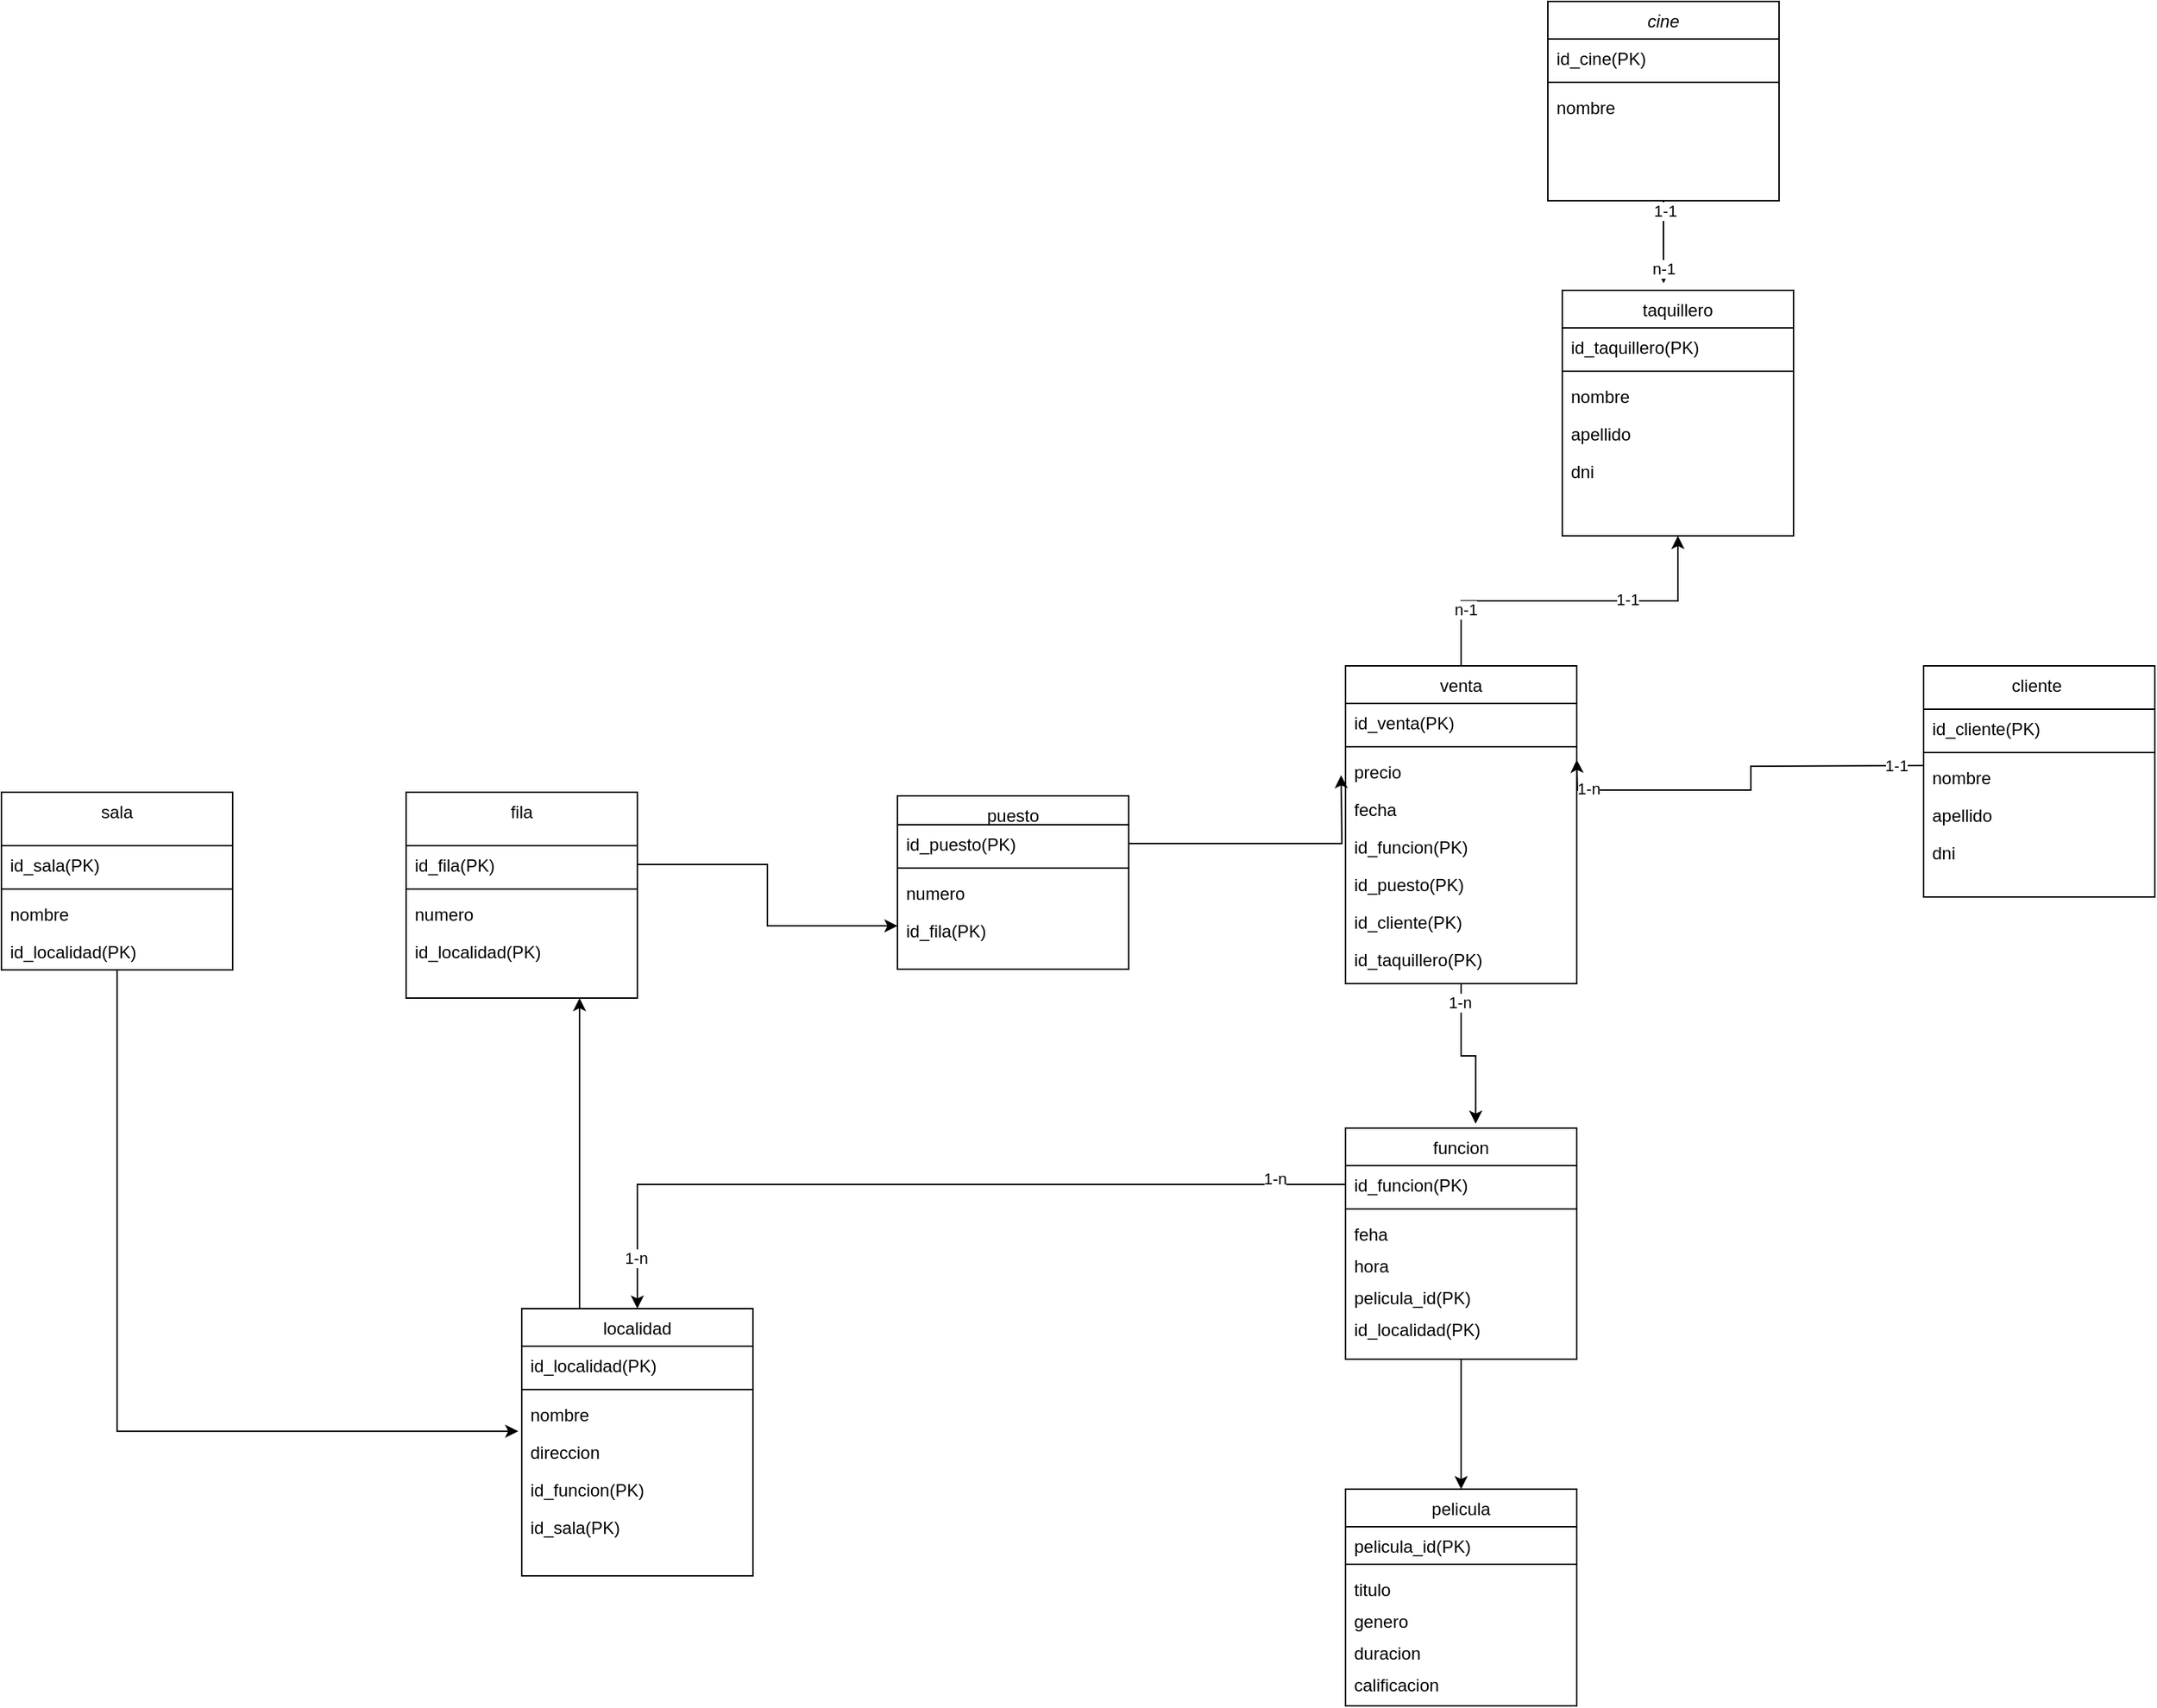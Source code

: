 <mxfile version="24.6.4" type="google">
  <diagram id="C5RBs43oDa-KdzZeNtuy" name="Page-1">
    <mxGraphModel dx="1707" dy="1641" grid="1" gridSize="10" guides="1" tooltips="1" connect="1" arrows="1" fold="1" page="1" pageScale="1" pageWidth="827" pageHeight="1169" math="0" shadow="0">
      <root>
        <mxCell id="WIyWlLk6GJQsqaUBKTNV-0" />
        <mxCell id="WIyWlLk6GJQsqaUBKTNV-1" parent="WIyWlLk6GJQsqaUBKTNV-0" />
        <mxCell id="zkfFHV4jXpPFQw0GAbJ--0" value="cine" style="swimlane;fontStyle=2;align=center;verticalAlign=top;childLayout=stackLayout;horizontal=1;startSize=26;horizontalStack=0;resizeParent=1;resizeLast=0;collapsible=1;marginBottom=0;rounded=0;shadow=0;strokeWidth=1;" parent="WIyWlLk6GJQsqaUBKTNV-1" vertex="1">
          <mxGeometry x="470" y="-380" width="160" height="138" as="geometry">
            <mxRectangle x="230" y="140" width="160" height="26" as="alternateBounds" />
          </mxGeometry>
        </mxCell>
        <mxCell id="zkfFHV4jXpPFQw0GAbJ--1" value="id_cine(PK)" style="text;align=left;verticalAlign=top;spacingLeft=4;spacingRight=4;overflow=hidden;rotatable=0;points=[[0,0.5],[1,0.5]];portConstraint=eastwest;" parent="zkfFHV4jXpPFQw0GAbJ--0" vertex="1">
          <mxGeometry y="26" width="160" height="26" as="geometry" />
        </mxCell>
        <mxCell id="zkfFHV4jXpPFQw0GAbJ--4" value="" style="line;html=1;strokeWidth=1;align=left;verticalAlign=middle;spacingTop=-1;spacingLeft=3;spacingRight=3;rotatable=0;labelPosition=right;points=[];portConstraint=eastwest;" parent="zkfFHV4jXpPFQw0GAbJ--0" vertex="1">
          <mxGeometry y="52" width="160" height="8" as="geometry" />
        </mxCell>
        <mxCell id="VIHVXEtwNjFYI1nAP5iI-50" value="nombre" style="text;align=left;verticalAlign=top;spacingLeft=4;spacingRight=4;overflow=hidden;rotatable=0;points=[[0,0.5],[1,0.5]];portConstraint=eastwest;" parent="zkfFHV4jXpPFQw0GAbJ--0" vertex="1">
          <mxGeometry y="60" width="160" height="26" as="geometry" />
        </mxCell>
        <mxCell id="zkfFHV4jXpPFQw0GAbJ--6" value="taquillero" style="swimlane;fontStyle=0;align=center;verticalAlign=top;childLayout=stackLayout;horizontal=1;startSize=26;horizontalStack=0;resizeParent=1;resizeLast=0;collapsible=1;marginBottom=0;rounded=0;shadow=0;strokeWidth=1;" parent="WIyWlLk6GJQsqaUBKTNV-1" vertex="1">
          <mxGeometry x="480" y="-180" width="160" height="170" as="geometry">
            <mxRectangle x="130" y="380" width="160" height="26" as="alternateBounds" />
          </mxGeometry>
        </mxCell>
        <mxCell id="zkfFHV4jXpPFQw0GAbJ--7" value="id_taquillero(PK)" style="text;align=left;verticalAlign=top;spacingLeft=4;spacingRight=4;overflow=hidden;rotatable=0;points=[[0,0.5],[1,0.5]];portConstraint=eastwest;" parent="zkfFHV4jXpPFQw0GAbJ--6" vertex="1">
          <mxGeometry y="26" width="160" height="26" as="geometry" />
        </mxCell>
        <mxCell id="zkfFHV4jXpPFQw0GAbJ--9" value="" style="line;html=1;strokeWidth=1;align=left;verticalAlign=middle;spacingTop=-1;spacingLeft=3;spacingRight=3;rotatable=0;labelPosition=right;points=[];portConstraint=eastwest;" parent="zkfFHV4jXpPFQw0GAbJ--6" vertex="1">
          <mxGeometry y="52" width="160" height="8" as="geometry" />
        </mxCell>
        <mxCell id="VIHVXEtwNjFYI1nAP5iI-37" value="nombre" style="text;align=left;verticalAlign=top;spacingLeft=4;spacingRight=4;overflow=hidden;rotatable=0;points=[[0,0.5],[1,0.5]];portConstraint=eastwest;" parent="zkfFHV4jXpPFQw0GAbJ--6" vertex="1">
          <mxGeometry y="60" width="160" height="26" as="geometry" />
        </mxCell>
        <mxCell id="VIHVXEtwNjFYI1nAP5iI-38" value="apellido" style="text;align=left;verticalAlign=top;spacingLeft=4;spacingRight=4;overflow=hidden;rotatable=0;points=[[0,0.5],[1,0.5]];portConstraint=eastwest;" parent="zkfFHV4jXpPFQw0GAbJ--6" vertex="1">
          <mxGeometry y="86" width="160" height="26" as="geometry" />
        </mxCell>
        <mxCell id="VIHVXEtwNjFYI1nAP5iI-39" value="dni" style="text;align=left;verticalAlign=top;spacingLeft=4;spacingRight=4;overflow=hidden;rotatable=0;points=[[0,0.5],[1,0.5]];portConstraint=eastwest;" parent="zkfFHV4jXpPFQw0GAbJ--6" vertex="1">
          <mxGeometry y="112" width="160" height="26" as="geometry" />
        </mxCell>
        <mxCell id="VIHVXEtwNjFYI1nAP5iI-70" style="edgeStyle=orthogonalEdgeStyle;rounded=0;orthogonalLoop=1;jettySize=auto;html=1;exitX=0.25;exitY=0;exitDx=0;exitDy=0;entryX=0.75;entryY=1;entryDx=0;entryDy=0;" parent="WIyWlLk6GJQsqaUBKTNV-1" source="zkfFHV4jXpPFQw0GAbJ--13" target="VIHVXEtwNjFYI1nAP5iI-24" edge="1">
          <mxGeometry relative="1" as="geometry" />
        </mxCell>
        <mxCell id="zkfFHV4jXpPFQw0GAbJ--13" value="localidad" style="swimlane;fontStyle=0;align=center;verticalAlign=top;childLayout=stackLayout;horizontal=1;startSize=26;horizontalStack=0;resizeParent=1;resizeLast=0;collapsible=1;marginBottom=0;rounded=0;shadow=0;strokeWidth=1;" parent="WIyWlLk6GJQsqaUBKTNV-1" vertex="1">
          <mxGeometry x="-240" y="525" width="160" height="185" as="geometry">
            <mxRectangle x="340" y="380" width="170" height="26" as="alternateBounds" />
          </mxGeometry>
        </mxCell>
        <mxCell id="zkfFHV4jXpPFQw0GAbJ--14" value="id_localidad(PK)" style="text;align=left;verticalAlign=top;spacingLeft=4;spacingRight=4;overflow=hidden;rotatable=0;points=[[0,0.5],[1,0.5]];portConstraint=eastwest;" parent="zkfFHV4jXpPFQw0GAbJ--13" vertex="1">
          <mxGeometry y="26" width="160" height="26" as="geometry" />
        </mxCell>
        <mxCell id="zkfFHV4jXpPFQw0GAbJ--15" value="" style="line;html=1;strokeWidth=1;align=left;verticalAlign=middle;spacingTop=-1;spacingLeft=3;spacingRight=3;rotatable=0;labelPosition=right;points=[];portConstraint=eastwest;" parent="zkfFHV4jXpPFQw0GAbJ--13" vertex="1">
          <mxGeometry y="52" width="160" height="8" as="geometry" />
        </mxCell>
        <mxCell id="VIHVXEtwNjFYI1nAP5iI-60" value="nombre" style="text;align=left;verticalAlign=top;spacingLeft=4;spacingRight=4;overflow=hidden;rotatable=0;points=[[0,0.5],[1,0.5]];portConstraint=eastwest;" parent="zkfFHV4jXpPFQw0GAbJ--13" vertex="1">
          <mxGeometry y="60" width="160" height="26" as="geometry" />
        </mxCell>
        <mxCell id="VIHVXEtwNjFYI1nAP5iI-61" value="direccion" style="text;align=left;verticalAlign=top;spacingLeft=4;spacingRight=4;overflow=hidden;rotatable=0;points=[[0,0.5],[1,0.5]];portConstraint=eastwest;" parent="zkfFHV4jXpPFQw0GAbJ--13" vertex="1">
          <mxGeometry y="86" width="160" height="26" as="geometry" />
        </mxCell>
        <mxCell id="VIHVXEtwNjFYI1nAP5iI-79" value="id_funcion(PK)" style="text;align=left;verticalAlign=top;spacingLeft=4;spacingRight=4;overflow=hidden;rotatable=0;points=[[0,0.5],[1,0.5]];portConstraint=eastwest;rounded=0;shadow=0;html=0;" parent="zkfFHV4jXpPFQw0GAbJ--13" vertex="1">
          <mxGeometry y="112" width="160" height="26" as="geometry" />
        </mxCell>
        <mxCell id="VIHVXEtwNjFYI1nAP5iI-81" value="id_sala(PK)" style="text;align=left;verticalAlign=top;spacingLeft=4;spacingRight=4;overflow=hidden;rotatable=0;points=[[0,0.5],[1,0.5]];portConstraint=eastwest;" parent="zkfFHV4jXpPFQw0GAbJ--13" vertex="1">
          <mxGeometry y="138" width="160" height="26" as="geometry" />
        </mxCell>
        <mxCell id="VIHVXEtwNjFYI1nAP5iI-17" style="edgeStyle=orthogonalEdgeStyle;rounded=0;orthogonalLoop=1;jettySize=auto;html=1;exitX=0.5;exitY=1;exitDx=0;exitDy=0;entryX=0.5;entryY=0;entryDx=0;entryDy=0;" parent="WIyWlLk6GJQsqaUBKTNV-1" source="zkfFHV4jXpPFQw0GAbJ--17" target="VIHVXEtwNjFYI1nAP5iI-14" edge="1">
          <mxGeometry relative="1" as="geometry" />
        </mxCell>
        <mxCell id="zkfFHV4jXpPFQw0GAbJ--17" value="funcion" style="swimlane;fontStyle=0;align=center;verticalAlign=top;childLayout=stackLayout;horizontal=1;startSize=26;horizontalStack=0;resizeParent=1;resizeLast=0;collapsible=1;marginBottom=0;rounded=0;shadow=0;strokeWidth=1;" parent="WIyWlLk6GJQsqaUBKTNV-1" vertex="1">
          <mxGeometry x="330" y="400" width="160" height="160" as="geometry">
            <mxRectangle x="550" y="140" width="160" height="26" as="alternateBounds" />
          </mxGeometry>
        </mxCell>
        <mxCell id="zkfFHV4jXpPFQw0GAbJ--21" value="id_funcion(PK)" style="text;align=left;verticalAlign=top;spacingLeft=4;spacingRight=4;overflow=hidden;rotatable=0;points=[[0,0.5],[1,0.5]];portConstraint=eastwest;rounded=0;shadow=0;html=0;" parent="zkfFHV4jXpPFQw0GAbJ--17" vertex="1">
          <mxGeometry y="26" width="160" height="26" as="geometry" />
        </mxCell>
        <mxCell id="zkfFHV4jXpPFQw0GAbJ--23" value="" style="line;html=1;strokeWidth=1;align=left;verticalAlign=middle;spacingTop=-1;spacingLeft=3;spacingRight=3;rotatable=0;labelPosition=right;points=[];portConstraint=eastwest;" parent="zkfFHV4jXpPFQw0GAbJ--17" vertex="1">
          <mxGeometry y="52" width="160" height="8" as="geometry" />
        </mxCell>
        <mxCell id="VIHVXEtwNjFYI1nAP5iI-47" value="feha" style="text;align=left;verticalAlign=top;spacingLeft=4;spacingRight=4;overflow=hidden;rotatable=0;points=[[0,0.5],[1,0.5]];portConstraint=eastwest;" parent="zkfFHV4jXpPFQw0GAbJ--17" vertex="1">
          <mxGeometry y="60" width="160" height="22" as="geometry" />
        </mxCell>
        <mxCell id="VIHVXEtwNjFYI1nAP5iI-48" value="hora" style="text;align=left;verticalAlign=top;spacingLeft=4;spacingRight=4;overflow=hidden;rotatable=0;points=[[0,0.5],[1,0.5]];portConstraint=eastwest;" parent="zkfFHV4jXpPFQw0GAbJ--17" vertex="1">
          <mxGeometry y="82" width="160" height="22" as="geometry" />
        </mxCell>
        <mxCell id="VIHVXEtwNjFYI1nAP5iI-73" value="pelicula_id(PK)" style="text;align=left;verticalAlign=top;spacingLeft=4;spacingRight=4;overflow=hidden;rotatable=0;points=[[0,0.5],[1,0.5]];portConstraint=eastwest;" parent="zkfFHV4jXpPFQw0GAbJ--17" vertex="1">
          <mxGeometry y="104" width="160" height="22" as="geometry" />
        </mxCell>
        <mxCell id="VIHVXEtwNjFYI1nAP5iI-74" value="id_localidad(PK)" style="text;align=left;verticalAlign=top;spacingLeft=4;spacingRight=4;overflow=hidden;rotatable=0;points=[[0,0.5],[1,0.5]];portConstraint=eastwest;" parent="zkfFHV4jXpPFQw0GAbJ--17" vertex="1">
          <mxGeometry y="126" width="160" height="26" as="geometry" />
        </mxCell>
        <mxCell id="LTdnoOhaeDKnCS1bdBpg-0" value="cliente " style="swimlane;fontStyle=0;align=center;verticalAlign=top;childLayout=stackLayout;horizontal=1;startSize=30;horizontalStack=0;resizeParent=1;resizeLast=0;collapsible=1;marginBottom=0;rounded=0;shadow=0;strokeWidth=1;" parent="WIyWlLk6GJQsqaUBKTNV-1" vertex="1">
          <mxGeometry x="730" y="80" width="160" height="160" as="geometry">
            <mxRectangle x="550" y="140" width="160" height="26" as="alternateBounds" />
          </mxGeometry>
        </mxCell>
        <mxCell id="LTdnoOhaeDKnCS1bdBpg-1" value="id_cliente(PK)" style="text;align=left;verticalAlign=top;spacingLeft=4;spacingRight=4;overflow=hidden;rotatable=0;points=[[0,0.5],[1,0.5]];portConstraint=eastwest;" parent="LTdnoOhaeDKnCS1bdBpg-0" vertex="1">
          <mxGeometry y="30" width="160" height="26" as="geometry" />
        </mxCell>
        <mxCell id="LTdnoOhaeDKnCS1bdBpg-6" value="" style="line;html=1;strokeWidth=1;align=left;verticalAlign=middle;spacingTop=-1;spacingLeft=3;spacingRight=3;rotatable=0;labelPosition=right;points=[];portConstraint=eastwest;" parent="LTdnoOhaeDKnCS1bdBpg-0" vertex="1">
          <mxGeometry y="56" width="160" height="8" as="geometry" />
        </mxCell>
        <mxCell id="VIHVXEtwNjFYI1nAP5iI-40" value="nombre" style="text;align=left;verticalAlign=top;spacingLeft=4;spacingRight=4;overflow=hidden;rotatable=0;points=[[0,0.5],[1,0.5]];portConstraint=eastwest;" parent="LTdnoOhaeDKnCS1bdBpg-0" vertex="1">
          <mxGeometry y="64" width="160" height="26" as="geometry" />
        </mxCell>
        <mxCell id="VIHVXEtwNjFYI1nAP5iI-41" value="apellido" style="text;align=left;verticalAlign=top;spacingLeft=4;spacingRight=4;overflow=hidden;rotatable=0;points=[[0,0.5],[1,0.5]];portConstraint=eastwest;" parent="LTdnoOhaeDKnCS1bdBpg-0" vertex="1">
          <mxGeometry y="90" width="160" height="26" as="geometry" />
        </mxCell>
        <mxCell id="VIHVXEtwNjFYI1nAP5iI-42" value="dni" style="text;align=left;verticalAlign=top;spacingLeft=4;spacingRight=4;overflow=hidden;rotatable=0;points=[[0,0.5],[1,0.5]];portConstraint=eastwest;" parent="LTdnoOhaeDKnCS1bdBpg-0" vertex="1">
          <mxGeometry y="116" width="160" height="26" as="geometry" />
        </mxCell>
        <mxCell id="LTdnoOhaeDKnCS1bdBpg-9" value="venta" style="swimlane;fontStyle=0;align=center;verticalAlign=top;childLayout=stackLayout;horizontal=1;startSize=26;horizontalStack=0;resizeParent=1;resizeLast=0;collapsible=1;marginBottom=0;rounded=0;shadow=0;strokeWidth=1;" parent="WIyWlLk6GJQsqaUBKTNV-1" vertex="1">
          <mxGeometry x="330" y="80" width="160" height="220" as="geometry">
            <mxRectangle x="550" y="140" width="160" height="26" as="alternateBounds" />
          </mxGeometry>
        </mxCell>
        <mxCell id="LTdnoOhaeDKnCS1bdBpg-10" value="id_venta(PK)" style="text;align=left;verticalAlign=top;spacingLeft=4;spacingRight=4;overflow=hidden;rotatable=0;points=[[0,0.5],[1,0.5]];portConstraint=eastwest;" parent="LTdnoOhaeDKnCS1bdBpg-9" vertex="1">
          <mxGeometry y="26" width="160" height="26" as="geometry" />
        </mxCell>
        <mxCell id="LTdnoOhaeDKnCS1bdBpg-15" value="" style="line;html=1;strokeWidth=1;align=left;verticalAlign=middle;spacingTop=-1;spacingLeft=3;spacingRight=3;rotatable=0;labelPosition=right;points=[];portConstraint=eastwest;" parent="LTdnoOhaeDKnCS1bdBpg-9" vertex="1">
          <mxGeometry y="52" width="160" height="8" as="geometry" />
        </mxCell>
        <mxCell id="LTdnoOhaeDKnCS1bdBpg-16" value="precio" style="text;align=left;verticalAlign=top;spacingLeft=4;spacingRight=4;overflow=hidden;rotatable=0;points=[[0,0.5],[1,0.5]];portConstraint=eastwest;" parent="LTdnoOhaeDKnCS1bdBpg-9" vertex="1">
          <mxGeometry y="60" width="160" height="26" as="geometry" />
        </mxCell>
        <mxCell id="VIHVXEtwNjFYI1nAP5iI-51" value="fecha" style="text;align=left;verticalAlign=top;spacingLeft=4;spacingRight=4;overflow=hidden;rotatable=0;points=[[0,0.5],[1,0.5]];portConstraint=eastwest;" parent="LTdnoOhaeDKnCS1bdBpg-9" vertex="1">
          <mxGeometry y="86" width="160" height="26" as="geometry" />
        </mxCell>
        <mxCell id="VIHVXEtwNjFYI1nAP5iI-52" value="id_funcion(PK)" style="text;align=left;verticalAlign=top;spacingLeft=4;spacingRight=4;overflow=hidden;rotatable=0;points=[[0,0.5],[1,0.5]];portConstraint=eastwest;rounded=0;shadow=0;html=0;" parent="LTdnoOhaeDKnCS1bdBpg-9" vertex="1">
          <mxGeometry y="112" width="160" height="26" as="geometry" />
        </mxCell>
        <mxCell id="VIHVXEtwNjFYI1nAP5iI-58" value="id_puesto(PK)" style="text;align=left;verticalAlign=top;spacingLeft=4;spacingRight=4;overflow=hidden;rotatable=0;points=[[0,0.5],[1,0.5]];portConstraint=eastwest;" parent="LTdnoOhaeDKnCS1bdBpg-9" vertex="1">
          <mxGeometry y="138" width="160" height="26" as="geometry" />
        </mxCell>
        <mxCell id="VIHVXEtwNjFYI1nAP5iI-59" value="id_cliente(PK)" style="text;align=left;verticalAlign=top;spacingLeft=4;spacingRight=4;overflow=hidden;rotatable=0;points=[[0,0.5],[1,0.5]];portConstraint=eastwest;" parent="LTdnoOhaeDKnCS1bdBpg-9" vertex="1">
          <mxGeometry y="164" width="160" height="26" as="geometry" />
        </mxCell>
        <mxCell id="VIHVXEtwNjFYI1nAP5iI-75" value="id_taquillero(PK)" style="text;align=left;verticalAlign=top;spacingLeft=4;spacingRight=4;overflow=hidden;rotatable=0;points=[[0,0.5],[1,0.5]];portConstraint=eastwest;" parent="LTdnoOhaeDKnCS1bdBpg-9" vertex="1">
          <mxGeometry y="190" width="160" height="26" as="geometry" />
        </mxCell>
        <mxCell id="LTdnoOhaeDKnCS1bdBpg-20" style="edgeStyle=orthogonalEdgeStyle;rounded=0;orthogonalLoop=1;jettySize=auto;html=1;exitX=0;exitY=0.5;exitDx=0;exitDy=0;entryX=0.5;entryY=0;entryDx=0;entryDy=0;" parent="WIyWlLk6GJQsqaUBKTNV-1" source="zkfFHV4jXpPFQw0GAbJ--21" target="zkfFHV4jXpPFQw0GAbJ--13" edge="1">
          <mxGeometry relative="1" as="geometry">
            <mxPoint x="320" y="449" as="sourcePoint" />
          </mxGeometry>
        </mxCell>
        <mxCell id="VIHVXEtwNjFYI1nAP5iI-1" value="1-n" style="edgeLabel;html=1;align=center;verticalAlign=middle;resizable=0;points=[];" parent="LTdnoOhaeDKnCS1bdBpg-20" connectable="0" vertex="1">
          <mxGeometry x="0.879" y="-1" relative="1" as="geometry">
            <mxPoint as="offset" />
          </mxGeometry>
        </mxCell>
        <mxCell id="VIHVXEtwNjFYI1nAP5iI-19" value="1-n" style="edgeLabel;html=1;align=center;verticalAlign=middle;resizable=0;points=[];" parent="LTdnoOhaeDKnCS1bdBpg-20" connectable="0" vertex="1">
          <mxGeometry x="-0.828" y="-4" relative="1" as="geometry">
            <mxPoint as="offset" />
          </mxGeometry>
        </mxCell>
        <mxCell id="VIHVXEtwNjFYI1nAP5iI-2" style="edgeStyle=orthogonalEdgeStyle;rounded=0;orthogonalLoop=1;jettySize=auto;html=1;entryX=0.438;entryY=-0.029;entryDx=0;entryDy=0;entryPerimeter=0;" parent="WIyWlLk6GJQsqaUBKTNV-1" source="zkfFHV4jXpPFQw0GAbJ--0" target="zkfFHV4jXpPFQw0GAbJ--6" edge="1">
          <mxGeometry relative="1" as="geometry" />
        </mxCell>
        <mxCell id="VIHVXEtwNjFYI1nAP5iI-3" value="1-1" style="edgeLabel;html=1;align=center;verticalAlign=middle;resizable=0;points=[];" parent="VIHVXEtwNjFYI1nAP5iI-2" connectable="0" vertex="1">
          <mxGeometry x="-0.755" y="1" relative="1" as="geometry">
            <mxPoint as="offset" />
          </mxGeometry>
        </mxCell>
        <mxCell id="VIHVXEtwNjFYI1nAP5iI-4" value="n-1" style="edgeLabel;html=1;align=center;verticalAlign=middle;resizable=0;points=[];" parent="VIHVXEtwNjFYI1nAP5iI-2" connectable="0" vertex="1">
          <mxGeometry x="0.653" relative="1" as="geometry">
            <mxPoint y="-1" as="offset" />
          </mxGeometry>
        </mxCell>
        <mxCell id="VIHVXEtwNjFYI1nAP5iI-6" style="edgeStyle=orthogonalEdgeStyle;rounded=0;orthogonalLoop=1;jettySize=auto;html=1;exitX=0.5;exitY=0;exitDx=0;exitDy=0;entryX=0.5;entryY=1;entryDx=0;entryDy=0;" parent="WIyWlLk6GJQsqaUBKTNV-1" source="LTdnoOhaeDKnCS1bdBpg-9" target="zkfFHV4jXpPFQw0GAbJ--6" edge="1">
          <mxGeometry relative="1" as="geometry">
            <mxPoint x="540.96" y="-92.01" as="targetPoint" />
          </mxGeometry>
        </mxCell>
        <mxCell id="VIHVXEtwNjFYI1nAP5iI-7" value="1-1" style="edgeLabel;html=1;align=center;verticalAlign=middle;resizable=0;points=[];" parent="VIHVXEtwNjFYI1nAP5iI-6" connectable="0" vertex="1">
          <mxGeometry x="0.334" y="1" relative="1" as="geometry">
            <mxPoint as="offset" />
          </mxGeometry>
        </mxCell>
        <mxCell id="VIHVXEtwNjFYI1nAP5iI-8" value="n-1" style="edgeLabel;html=1;align=center;verticalAlign=middle;resizable=0;points=[];" parent="VIHVXEtwNjFYI1nAP5iI-6" connectable="0" vertex="1">
          <mxGeometry x="-0.676" y="-3" relative="1" as="geometry">
            <mxPoint as="offset" />
          </mxGeometry>
        </mxCell>
        <mxCell id="VIHVXEtwNjFYI1nAP5iI-9" style="edgeStyle=orthogonalEdgeStyle;rounded=0;orthogonalLoop=1;jettySize=auto;html=1;entryX=1;entryY=0.5;entryDx=0;entryDy=0;" parent="WIyWlLk6GJQsqaUBKTNV-1" edge="1">
          <mxGeometry relative="1" as="geometry">
            <mxPoint x="730" y="149" as="sourcePoint" />
            <mxPoint x="490" y="145.0" as="targetPoint" />
          </mxGeometry>
        </mxCell>
        <mxCell id="VIHVXEtwNjFYI1nAP5iI-10" value="1-n" style="edgeLabel;html=1;align=center;verticalAlign=middle;resizable=0;points=[];" parent="VIHVXEtwNjFYI1nAP5iI-9" connectable="0" vertex="1">
          <mxGeometry x="0.795" y="-1" relative="1" as="geometry">
            <mxPoint as="offset" />
          </mxGeometry>
        </mxCell>
        <mxCell id="VIHVXEtwNjFYI1nAP5iI-11" value="1-1" style="edgeLabel;html=1;align=center;verticalAlign=middle;resizable=0;points=[];" parent="VIHVXEtwNjFYI1nAP5iI-9" connectable="0" vertex="1">
          <mxGeometry x="-0.861" relative="1" as="geometry">
            <mxPoint as="offset" />
          </mxGeometry>
        </mxCell>
        <mxCell id="VIHVXEtwNjFYI1nAP5iI-12" style="edgeStyle=orthogonalEdgeStyle;rounded=0;orthogonalLoop=1;jettySize=auto;html=1;exitX=0.5;exitY=1;exitDx=0;exitDy=0;entryX=0.563;entryY=-0.019;entryDx=0;entryDy=0;entryPerimeter=0;" parent="WIyWlLk6GJQsqaUBKTNV-1" source="LTdnoOhaeDKnCS1bdBpg-9" target="zkfFHV4jXpPFQw0GAbJ--17" edge="1">
          <mxGeometry relative="1" as="geometry" />
        </mxCell>
        <mxCell id="VIHVXEtwNjFYI1nAP5iI-13" value="1-n" style="edgeLabel;html=1;align=center;verticalAlign=middle;resizable=0;points=[];" parent="VIHVXEtwNjFYI1nAP5iI-12" connectable="0" vertex="1">
          <mxGeometry x="-0.78" y="-1" relative="1" as="geometry">
            <mxPoint y="1" as="offset" />
          </mxGeometry>
        </mxCell>
        <mxCell id="VIHVXEtwNjFYI1nAP5iI-14" value="pelicula" style="swimlane;fontStyle=0;align=center;verticalAlign=top;childLayout=stackLayout;horizontal=1;startSize=26;horizontalStack=0;resizeParent=1;resizeLast=0;collapsible=1;marginBottom=0;rounded=0;shadow=0;strokeWidth=1;" parent="WIyWlLk6GJQsqaUBKTNV-1" vertex="1">
          <mxGeometry x="330" y="650" width="160" height="150" as="geometry">
            <mxRectangle x="340" y="380" width="170" height="26" as="alternateBounds" />
          </mxGeometry>
        </mxCell>
        <mxCell id="VIHVXEtwNjFYI1nAP5iI-15" value="pelicula_id(PK)" style="text;align=left;verticalAlign=top;spacingLeft=4;spacingRight=4;overflow=hidden;rotatable=0;points=[[0,0.5],[1,0.5]];portConstraint=eastwest;" parent="VIHVXEtwNjFYI1nAP5iI-14" vertex="1">
          <mxGeometry y="26" width="160" height="22" as="geometry" />
        </mxCell>
        <mxCell id="VIHVXEtwNjFYI1nAP5iI-16" value="" style="line;html=1;strokeWidth=1;align=left;verticalAlign=middle;spacingTop=-1;spacingLeft=3;spacingRight=3;rotatable=0;labelPosition=right;points=[];portConstraint=eastwest;" parent="VIHVXEtwNjFYI1nAP5iI-14" vertex="1">
          <mxGeometry y="48" width="160" height="8" as="geometry" />
        </mxCell>
        <mxCell id="VIHVXEtwNjFYI1nAP5iI-43" value="titulo" style="text;align=left;verticalAlign=top;spacingLeft=4;spacingRight=4;overflow=hidden;rotatable=0;points=[[0,0.5],[1,0.5]];portConstraint=eastwest;" parent="VIHVXEtwNjFYI1nAP5iI-14" vertex="1">
          <mxGeometry y="56" width="160" height="22" as="geometry" />
        </mxCell>
        <mxCell id="VIHVXEtwNjFYI1nAP5iI-44" value="genero" style="text;align=left;verticalAlign=top;spacingLeft=4;spacingRight=4;overflow=hidden;rotatable=0;points=[[0,0.5],[1,0.5]];portConstraint=eastwest;" parent="VIHVXEtwNjFYI1nAP5iI-14" vertex="1">
          <mxGeometry y="78" width="160" height="22" as="geometry" />
        </mxCell>
        <mxCell id="VIHVXEtwNjFYI1nAP5iI-45" value="duracion" style="text;align=left;verticalAlign=top;spacingLeft=4;spacingRight=4;overflow=hidden;rotatable=0;points=[[0,0.5],[1,0.5]];portConstraint=eastwest;" parent="VIHVXEtwNjFYI1nAP5iI-14" vertex="1">
          <mxGeometry y="100" width="160" height="22" as="geometry" />
        </mxCell>
        <mxCell id="VIHVXEtwNjFYI1nAP5iI-46" value="calificacion" style="text;align=left;verticalAlign=top;spacingLeft=4;spacingRight=4;overflow=hidden;rotatable=0;points=[[0,0.5],[1,0.5]];portConstraint=eastwest;" parent="VIHVXEtwNjFYI1nAP5iI-14" vertex="1">
          <mxGeometry y="122" width="160" height="22" as="geometry" />
        </mxCell>
        <mxCell id="VIHVXEtwNjFYI1nAP5iI-24" value="fila" style="swimlane;fontStyle=0;align=center;verticalAlign=top;childLayout=stackLayout;horizontal=1;startSize=37;horizontalStack=0;resizeParent=1;resizeLast=0;collapsible=1;marginBottom=0;rounded=0;shadow=0;strokeWidth=1;" parent="WIyWlLk6GJQsqaUBKTNV-1" vertex="1">
          <mxGeometry x="-320" y="167.5" width="160" height="142.5" as="geometry">
            <mxRectangle x="340" y="380" width="170" height="26" as="alternateBounds" />
          </mxGeometry>
        </mxCell>
        <mxCell id="VIHVXEtwNjFYI1nAP5iI-25" value="id_fila(PK)" style="text;align=left;verticalAlign=top;spacingLeft=4;spacingRight=4;overflow=hidden;rotatable=0;points=[[0,0.5],[1,0.5]];portConstraint=eastwest;" parent="VIHVXEtwNjFYI1nAP5iI-24" vertex="1">
          <mxGeometry y="37" width="160" height="26" as="geometry" />
        </mxCell>
        <mxCell id="VIHVXEtwNjFYI1nAP5iI-26" value="" style="line;html=1;strokeWidth=1;align=left;verticalAlign=middle;spacingTop=-1;spacingLeft=3;spacingRight=3;rotatable=0;labelPosition=right;points=[];portConstraint=eastwest;" parent="VIHVXEtwNjFYI1nAP5iI-24" vertex="1">
          <mxGeometry y="63" width="160" height="8" as="geometry" />
        </mxCell>
        <mxCell id="VIHVXEtwNjFYI1nAP5iI-72" value="numero" style="text;align=left;verticalAlign=top;spacingLeft=4;spacingRight=4;overflow=hidden;rotatable=0;points=[[0,0.5],[1,0.5]];portConstraint=eastwest;" parent="VIHVXEtwNjFYI1nAP5iI-24" vertex="1">
          <mxGeometry y="71" width="160" height="26" as="geometry" />
        </mxCell>
        <mxCell id="VIHVXEtwNjFYI1nAP5iI-77" value="id_localidad(PK)" style="text;align=left;verticalAlign=top;spacingLeft=4;spacingRight=4;overflow=hidden;rotatable=0;points=[[0,0.5],[1,0.5]];portConstraint=eastwest;" parent="VIHVXEtwNjFYI1nAP5iI-24" vertex="1">
          <mxGeometry y="97" width="160" height="26" as="geometry" />
        </mxCell>
        <mxCell id="VIHVXEtwNjFYI1nAP5iI-27" value="puesto" style="swimlane;fontStyle=0;align=center;verticalAlign=top;childLayout=stackLayout;horizontal=1;startSize=20;horizontalStack=0;resizeParent=1;resizeLast=0;collapsible=1;marginBottom=0;rounded=0;shadow=0;strokeWidth=1;" parent="WIyWlLk6GJQsqaUBKTNV-1" vertex="1">
          <mxGeometry x="20" y="170" width="160" height="120" as="geometry">
            <mxRectangle x="340" y="380" width="170" height="26" as="alternateBounds" />
          </mxGeometry>
        </mxCell>
        <mxCell id="VIHVXEtwNjFYI1nAP5iI-28" value="id_puesto(PK)" style="text;align=left;verticalAlign=top;spacingLeft=4;spacingRight=4;overflow=hidden;rotatable=0;points=[[0,0.5],[1,0.5]];portConstraint=eastwest;" parent="VIHVXEtwNjFYI1nAP5iI-27" vertex="1">
          <mxGeometry y="20" width="160" height="26" as="geometry" />
        </mxCell>
        <mxCell id="VIHVXEtwNjFYI1nAP5iI-29" value="" style="line;html=1;strokeWidth=1;align=left;verticalAlign=middle;spacingTop=-1;spacingLeft=3;spacingRight=3;rotatable=0;labelPosition=right;points=[];portConstraint=eastwest;" parent="VIHVXEtwNjFYI1nAP5iI-27" vertex="1">
          <mxGeometry y="46" width="160" height="8" as="geometry" />
        </mxCell>
        <mxCell id="VIHVXEtwNjFYI1nAP5iI-71" value="numero" style="text;align=left;verticalAlign=top;spacingLeft=4;spacingRight=4;overflow=hidden;rotatable=0;points=[[0,0.5],[1,0.5]];portConstraint=eastwest;" parent="VIHVXEtwNjFYI1nAP5iI-27" vertex="1">
          <mxGeometry y="54" width="160" height="26" as="geometry" />
        </mxCell>
        <mxCell id="VIHVXEtwNjFYI1nAP5iI-76" value="id_fila(PK)" style="text;align=left;verticalAlign=top;spacingLeft=4;spacingRight=4;overflow=hidden;rotatable=0;points=[[0,0.5],[1,0.5]];portConstraint=eastwest;" parent="VIHVXEtwNjFYI1nAP5iI-27" vertex="1">
          <mxGeometry y="80" width="160" height="26" as="geometry" />
        </mxCell>
        <mxCell id="VIHVXEtwNjFYI1nAP5iI-31" style="edgeStyle=orthogonalEdgeStyle;rounded=0;orthogonalLoop=1;jettySize=auto;html=1;exitX=1;exitY=0.5;exitDx=0;exitDy=0;entryX=0;entryY=0.75;entryDx=0;entryDy=0;" parent="WIyWlLk6GJQsqaUBKTNV-1" source="VIHVXEtwNjFYI1nAP5iI-25" target="VIHVXEtwNjFYI1nAP5iI-27" edge="1">
          <mxGeometry relative="1" as="geometry" />
        </mxCell>
        <mxCell id="VIHVXEtwNjFYI1nAP5iI-32" style="edgeStyle=orthogonalEdgeStyle;rounded=0;orthogonalLoop=1;jettySize=auto;html=1;exitX=1;exitY=0.5;exitDx=0;exitDy=0;entryX=-0.019;entryY=0.911;entryDx=0;entryDy=0;entryPerimeter=0;" parent="WIyWlLk6GJQsqaUBKTNV-1" source="VIHVXEtwNjFYI1nAP5iI-28" edge="1">
          <mxGeometry relative="1" as="geometry">
            <mxPoint x="326.96" y="155.686" as="targetPoint" />
          </mxGeometry>
        </mxCell>
        <mxCell id="VIHVXEtwNjFYI1nAP5iI-68" style="edgeStyle=orthogonalEdgeStyle;rounded=0;orthogonalLoop=1;jettySize=auto;html=1;exitX=0.5;exitY=1;exitDx=0;exitDy=0;" parent="WIyWlLk6GJQsqaUBKTNV-1" source="VIHVXEtwNjFYI1nAP5iI-63" edge="1">
          <mxGeometry relative="1" as="geometry">
            <mxPoint x="-519.826" y="290" as="targetPoint" />
          </mxGeometry>
        </mxCell>
        <mxCell id="VIHVXEtwNjFYI1nAP5iI-63" value="sala" style="swimlane;fontStyle=0;align=center;verticalAlign=top;childLayout=stackLayout;horizontal=1;startSize=37;horizontalStack=0;resizeParent=1;resizeLast=0;collapsible=1;marginBottom=0;rounded=0;shadow=0;strokeWidth=1;" parent="WIyWlLk6GJQsqaUBKTNV-1" vertex="1">
          <mxGeometry x="-600" y="167.5" width="160" height="123" as="geometry">
            <mxRectangle x="340" y="380" width="170" height="26" as="alternateBounds" />
          </mxGeometry>
        </mxCell>
        <mxCell id="VIHVXEtwNjFYI1nAP5iI-64" value="id_sala(PK)" style="text;align=left;verticalAlign=top;spacingLeft=4;spacingRight=4;overflow=hidden;rotatable=0;points=[[0,0.5],[1,0.5]];portConstraint=eastwest;" parent="VIHVXEtwNjFYI1nAP5iI-63" vertex="1">
          <mxGeometry y="37" width="160" height="26" as="geometry" />
        </mxCell>
        <mxCell id="VIHVXEtwNjFYI1nAP5iI-65" value="" style="line;html=1;strokeWidth=1;align=left;verticalAlign=middle;spacingTop=-1;spacingLeft=3;spacingRight=3;rotatable=0;labelPosition=right;points=[];portConstraint=eastwest;" parent="VIHVXEtwNjFYI1nAP5iI-63" vertex="1">
          <mxGeometry y="63" width="160" height="8" as="geometry" />
        </mxCell>
        <mxCell id="VIHVXEtwNjFYI1nAP5iI-67" value="nombre" style="text;align=left;verticalAlign=top;spacingLeft=4;spacingRight=4;overflow=hidden;rotatable=0;points=[[0,0.5],[1,0.5]];portConstraint=eastwest;" parent="VIHVXEtwNjFYI1nAP5iI-63" vertex="1">
          <mxGeometry y="71" width="160" height="26" as="geometry" />
        </mxCell>
        <mxCell id="VIHVXEtwNjFYI1nAP5iI-78" value="id_localidad(PK)" style="text;align=left;verticalAlign=top;spacingLeft=4;spacingRight=4;overflow=hidden;rotatable=0;points=[[0,0.5],[1,0.5]];portConstraint=eastwest;" parent="VIHVXEtwNjFYI1nAP5iI-63" vertex="1">
          <mxGeometry y="97" width="160" height="26" as="geometry" />
        </mxCell>
        <mxCell id="VIHVXEtwNjFYI1nAP5iI-69" style="edgeStyle=orthogonalEdgeStyle;rounded=0;orthogonalLoop=1;jettySize=auto;html=1;exitX=0.5;exitY=1;exitDx=0;exitDy=0;entryX=-0.015;entryY=-0.042;entryDx=0;entryDy=0;entryPerimeter=0;" parent="WIyWlLk6GJQsqaUBKTNV-1" source="VIHVXEtwNjFYI1nAP5iI-63" target="VIHVXEtwNjFYI1nAP5iI-61" edge="1">
          <mxGeometry relative="1" as="geometry" />
        </mxCell>
      </root>
    </mxGraphModel>
  </diagram>
</mxfile>

